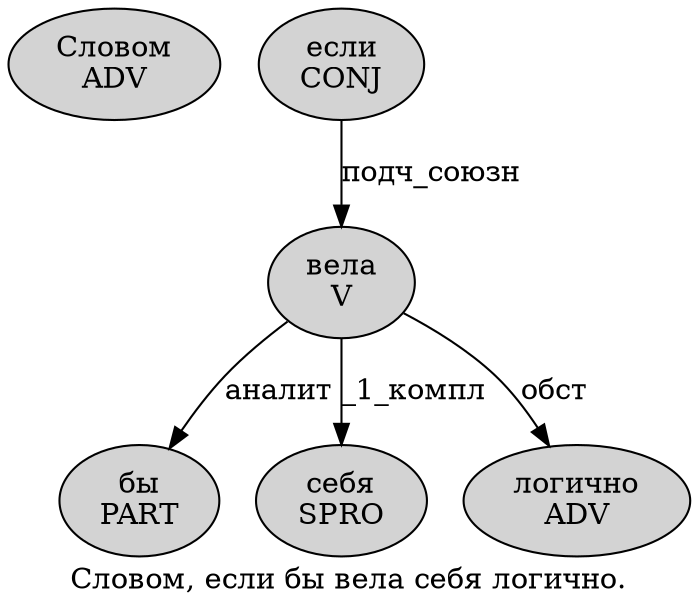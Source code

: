 digraph SENTENCE_1371 {
	graph [label="Словом, если бы вела себя логично."]
	node [style=filled]
		0 [label="Словом
ADV" color="" fillcolor=lightgray penwidth=1 shape=ellipse]
		2 [label="если
CONJ" color="" fillcolor=lightgray penwidth=1 shape=ellipse]
		3 [label="бы
PART" color="" fillcolor=lightgray penwidth=1 shape=ellipse]
		4 [label="вела
V" color="" fillcolor=lightgray penwidth=1 shape=ellipse]
		5 [label="себя
SPRO" color="" fillcolor=lightgray penwidth=1 shape=ellipse]
		6 [label="логично
ADV" color="" fillcolor=lightgray penwidth=1 shape=ellipse]
			2 -> 4 [label="подч_союзн"]
			4 -> 3 [label="аналит"]
			4 -> 5 [label="_1_компл"]
			4 -> 6 [label="обст"]
}
